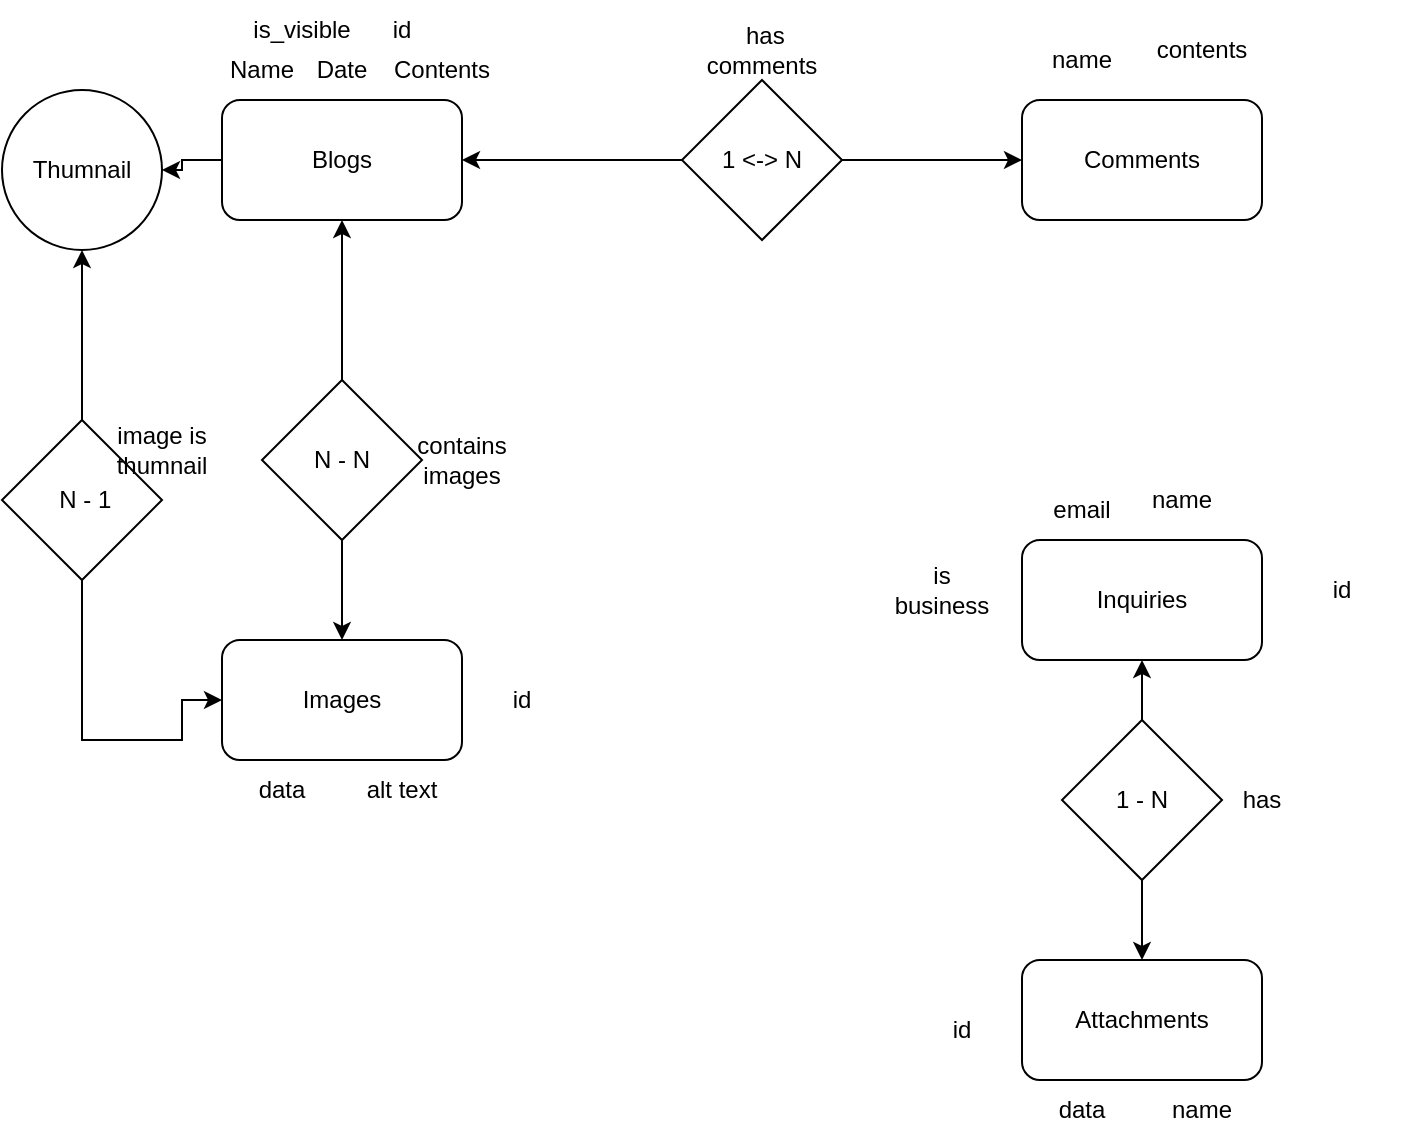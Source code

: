 <mxfile version="26.1.1">
  <diagram name="Page-1" id="1-Dmif6JfqjTOKjk6_ly">
    <mxGraphModel dx="1434" dy="910" grid="1" gridSize="10" guides="1" tooltips="1" connect="1" arrows="1" fold="1" page="1" pageScale="1" pageWidth="850" pageHeight="1100" math="0" shadow="0">
      <root>
        <mxCell id="0" />
        <mxCell id="1" parent="0" />
        <mxCell id="Vpb9VqS_DFOe6_gimyxb-21" value="" style="edgeStyle=orthogonalEdgeStyle;rounded=0;orthogonalLoop=1;jettySize=auto;html=1;" edge="1" parent="1" source="Vpb9VqS_DFOe6_gimyxb-1" target="Vpb9VqS_DFOe6_gimyxb-14">
          <mxGeometry relative="1" as="geometry" />
        </mxCell>
        <mxCell id="Vpb9VqS_DFOe6_gimyxb-1" value="Blogs" style="rounded=1;whiteSpace=wrap;html=1;" vertex="1" parent="1">
          <mxGeometry x="140" y="150" width="120" height="60" as="geometry" />
        </mxCell>
        <mxCell id="Vpb9VqS_DFOe6_gimyxb-2" value="Images" style="rounded=1;whiteSpace=wrap;html=1;" vertex="1" parent="1">
          <mxGeometry x="140" y="420" width="120" height="60" as="geometry" />
        </mxCell>
        <mxCell id="Vpb9VqS_DFOe6_gimyxb-3" value="Comments" style="rounded=1;whiteSpace=wrap;html=1;" vertex="1" parent="1">
          <mxGeometry x="540" y="150" width="120" height="60" as="geometry" />
        </mxCell>
        <mxCell id="Vpb9VqS_DFOe6_gimyxb-4" value="Inquiries" style="rounded=1;whiteSpace=wrap;html=1;" vertex="1" parent="1">
          <mxGeometry x="540" y="370" width="120" height="60" as="geometry" />
        </mxCell>
        <mxCell id="Vpb9VqS_DFOe6_gimyxb-5" value="Attachments" style="rounded=1;whiteSpace=wrap;html=1;" vertex="1" parent="1">
          <mxGeometry x="540" y="580" width="120" height="60" as="geometry" />
        </mxCell>
        <mxCell id="Vpb9VqS_DFOe6_gimyxb-14" value="Thumnail" style="ellipse;whiteSpace=wrap;html=1;aspect=fixed;" vertex="1" parent="1">
          <mxGeometry x="30" y="145" width="80" height="80" as="geometry" />
        </mxCell>
        <mxCell id="Vpb9VqS_DFOe6_gimyxb-16" style="edgeStyle=orthogonalEdgeStyle;rounded=0;orthogonalLoop=1;jettySize=auto;html=1;" edge="1" parent="1" source="Vpb9VqS_DFOe6_gimyxb-15" target="Vpb9VqS_DFOe6_gimyxb-1">
          <mxGeometry relative="1" as="geometry" />
        </mxCell>
        <mxCell id="Vpb9VqS_DFOe6_gimyxb-17" style="edgeStyle=orthogonalEdgeStyle;rounded=0;orthogonalLoop=1;jettySize=auto;html=1;entryX=0;entryY=0.5;entryDx=0;entryDy=0;" edge="1" parent="1" source="Vpb9VqS_DFOe6_gimyxb-15" target="Vpb9VqS_DFOe6_gimyxb-3">
          <mxGeometry relative="1" as="geometry" />
        </mxCell>
        <mxCell id="Vpb9VqS_DFOe6_gimyxb-15" value="1 &amp;lt;-&amp;gt; N" style="rhombus;whiteSpace=wrap;html=1;" vertex="1" parent="1">
          <mxGeometry x="370" y="140" width="80" height="80" as="geometry" />
        </mxCell>
        <mxCell id="Vpb9VqS_DFOe6_gimyxb-19" style="edgeStyle=orthogonalEdgeStyle;rounded=0;orthogonalLoop=1;jettySize=auto;html=1;" edge="1" parent="1" source="Vpb9VqS_DFOe6_gimyxb-18" target="Vpb9VqS_DFOe6_gimyxb-2">
          <mxGeometry relative="1" as="geometry" />
        </mxCell>
        <mxCell id="Vpb9VqS_DFOe6_gimyxb-20" style="edgeStyle=orthogonalEdgeStyle;rounded=0;orthogonalLoop=1;jettySize=auto;html=1;entryX=0.5;entryY=1;entryDx=0;entryDy=0;" edge="1" parent="1" source="Vpb9VqS_DFOe6_gimyxb-18" target="Vpb9VqS_DFOe6_gimyxb-1">
          <mxGeometry relative="1" as="geometry" />
        </mxCell>
        <mxCell id="Vpb9VqS_DFOe6_gimyxb-18" value="N - N" style="rhombus;whiteSpace=wrap;html=1;" vertex="1" parent="1">
          <mxGeometry x="160" y="290" width="80" height="80" as="geometry" />
        </mxCell>
        <mxCell id="Vpb9VqS_DFOe6_gimyxb-24" value="" style="edgeStyle=orthogonalEdgeStyle;rounded=0;orthogonalLoop=1;jettySize=auto;html=1;" edge="1" parent="1" source="Vpb9VqS_DFOe6_gimyxb-22" target="Vpb9VqS_DFOe6_gimyxb-14">
          <mxGeometry relative="1" as="geometry" />
        </mxCell>
        <mxCell id="Vpb9VqS_DFOe6_gimyxb-25" style="edgeStyle=orthogonalEdgeStyle;rounded=0;orthogonalLoop=1;jettySize=auto;html=1;entryX=0;entryY=0.5;entryDx=0;entryDy=0;exitX=0.5;exitY=1;exitDx=0;exitDy=0;" edge="1" parent="1" source="Vpb9VqS_DFOe6_gimyxb-22" target="Vpb9VqS_DFOe6_gimyxb-2">
          <mxGeometry relative="1" as="geometry">
            <Array as="points">
              <mxPoint x="70" y="470" />
              <mxPoint x="120" y="470" />
              <mxPoint x="120" y="450" />
            </Array>
          </mxGeometry>
        </mxCell>
        <mxCell id="Vpb9VqS_DFOe6_gimyxb-22" value="&amp;nbsp;N - 1" style="rhombus;whiteSpace=wrap;html=1;" vertex="1" parent="1">
          <mxGeometry x="30" y="310" width="80" height="80" as="geometry" />
        </mxCell>
        <mxCell id="Vpb9VqS_DFOe6_gimyxb-28" value="" style="edgeStyle=orthogonalEdgeStyle;rounded=0;orthogonalLoop=1;jettySize=auto;html=1;" edge="1" parent="1" source="Vpb9VqS_DFOe6_gimyxb-26" target="Vpb9VqS_DFOe6_gimyxb-4">
          <mxGeometry relative="1" as="geometry" />
        </mxCell>
        <mxCell id="Vpb9VqS_DFOe6_gimyxb-29" value="" style="edgeStyle=orthogonalEdgeStyle;rounded=0;orthogonalLoop=1;jettySize=auto;html=1;" edge="1" parent="1" source="Vpb9VqS_DFOe6_gimyxb-26" target="Vpb9VqS_DFOe6_gimyxb-5">
          <mxGeometry relative="1" as="geometry" />
        </mxCell>
        <mxCell id="Vpb9VqS_DFOe6_gimyxb-26" value="1 - N" style="rhombus;whiteSpace=wrap;html=1;" vertex="1" parent="1">
          <mxGeometry x="560" y="460" width="80" height="80" as="geometry" />
        </mxCell>
        <mxCell id="Vpb9VqS_DFOe6_gimyxb-32" value="&amp;nbsp;has comments " style="text;html=1;align=center;verticalAlign=middle;whiteSpace=wrap;rounded=0;" vertex="1" parent="1">
          <mxGeometry x="380" y="110" width="60" height="30" as="geometry" />
        </mxCell>
        <mxCell id="Vpb9VqS_DFOe6_gimyxb-33" value="contains images" style="text;html=1;align=center;verticalAlign=middle;whiteSpace=wrap;rounded=0;" vertex="1" parent="1">
          <mxGeometry x="230" y="315" width="60" height="30" as="geometry" />
        </mxCell>
        <mxCell id="Vpb9VqS_DFOe6_gimyxb-34" value="image is thumnail" style="text;html=1;align=center;verticalAlign=middle;whiteSpace=wrap;rounded=0;" vertex="1" parent="1">
          <mxGeometry x="80" y="310" width="60" height="30" as="geometry" />
        </mxCell>
        <mxCell id="Vpb9VqS_DFOe6_gimyxb-35" value="has" style="text;html=1;align=center;verticalAlign=middle;whiteSpace=wrap;rounded=0;" vertex="1" parent="1">
          <mxGeometry x="630" y="485" width="60" height="30" as="geometry" />
        </mxCell>
        <mxCell id="Vpb9VqS_DFOe6_gimyxb-36" value="Name" style="text;html=1;align=center;verticalAlign=middle;whiteSpace=wrap;rounded=0;" vertex="1" parent="1">
          <mxGeometry x="130" y="120" width="60" height="30" as="geometry" />
        </mxCell>
        <mxCell id="Vpb9VqS_DFOe6_gimyxb-37" value="Contents" style="text;html=1;align=center;verticalAlign=middle;whiteSpace=wrap;rounded=0;" vertex="1" parent="1">
          <mxGeometry x="220" y="120" width="60" height="30" as="geometry" />
        </mxCell>
        <mxCell id="Vpb9VqS_DFOe6_gimyxb-39" value="Date" style="text;html=1;align=center;verticalAlign=middle;whiteSpace=wrap;rounded=0;" vertex="1" parent="1">
          <mxGeometry x="170" y="120" width="60" height="30" as="geometry" />
        </mxCell>
        <mxCell id="Vpb9VqS_DFOe6_gimyxb-40" value="name" style="text;html=1;align=center;verticalAlign=middle;whiteSpace=wrap;rounded=0;" vertex="1" parent="1">
          <mxGeometry x="540" y="115" width="60" height="30" as="geometry" />
        </mxCell>
        <mxCell id="Vpb9VqS_DFOe6_gimyxb-41" value="contents" style="text;html=1;align=center;verticalAlign=middle;whiteSpace=wrap;rounded=0;" vertex="1" parent="1">
          <mxGeometry x="600" y="110" width="60" height="30" as="geometry" />
        </mxCell>
        <mxCell id="Vpb9VqS_DFOe6_gimyxb-42" value="data" style="text;html=1;align=center;verticalAlign=middle;whiteSpace=wrap;rounded=0;" vertex="1" parent="1">
          <mxGeometry x="140" y="480" width="60" height="30" as="geometry" />
        </mxCell>
        <mxCell id="Vpb9VqS_DFOe6_gimyxb-43" value="alt text" style="text;html=1;align=center;verticalAlign=middle;whiteSpace=wrap;rounded=0;" vertex="1" parent="1">
          <mxGeometry x="200" y="480" width="60" height="30" as="geometry" />
        </mxCell>
        <mxCell id="Vpb9VqS_DFOe6_gimyxb-44" value="email" style="text;html=1;align=center;verticalAlign=middle;whiteSpace=wrap;rounded=0;" vertex="1" parent="1">
          <mxGeometry x="540" y="340" width="60" height="30" as="geometry" />
        </mxCell>
        <mxCell id="Vpb9VqS_DFOe6_gimyxb-46" value="name" style="text;html=1;align=center;verticalAlign=middle;whiteSpace=wrap;rounded=0;" vertex="1" parent="1">
          <mxGeometry x="590" y="335" width="60" height="30" as="geometry" />
        </mxCell>
        <mxCell id="Vpb9VqS_DFOe6_gimyxb-47" value="is business" style="text;html=1;align=center;verticalAlign=middle;whiteSpace=wrap;rounded=0;" vertex="1" parent="1">
          <mxGeometry x="470" y="380" width="60" height="30" as="geometry" />
        </mxCell>
        <mxCell id="Vpb9VqS_DFOe6_gimyxb-48" value="id" style="text;html=1;align=center;verticalAlign=middle;whiteSpace=wrap;rounded=0;" vertex="1" parent="1">
          <mxGeometry x="670" y="380" width="60" height="30" as="geometry" />
        </mxCell>
        <mxCell id="Vpb9VqS_DFOe6_gimyxb-49" value="is_visible" style="text;html=1;align=center;verticalAlign=middle;whiteSpace=wrap;rounded=0;" vertex="1" parent="1">
          <mxGeometry x="150" y="100" width="60" height="30" as="geometry" />
        </mxCell>
        <mxCell id="Vpb9VqS_DFOe6_gimyxb-50" value="id" style="text;html=1;align=center;verticalAlign=middle;whiteSpace=wrap;rounded=0;" vertex="1" parent="1">
          <mxGeometry x="200" y="100" width="60" height="30" as="geometry" />
        </mxCell>
        <mxCell id="Vpb9VqS_DFOe6_gimyxb-51" value="name" style="text;html=1;align=center;verticalAlign=middle;whiteSpace=wrap;rounded=0;" vertex="1" parent="1">
          <mxGeometry x="600" y="640" width="60" height="30" as="geometry" />
        </mxCell>
        <mxCell id="Vpb9VqS_DFOe6_gimyxb-52" value="data" style="text;html=1;align=center;verticalAlign=middle;whiteSpace=wrap;rounded=0;" vertex="1" parent="1">
          <mxGeometry x="540" y="640" width="60" height="30" as="geometry" />
        </mxCell>
        <mxCell id="Vpb9VqS_DFOe6_gimyxb-53" value="id" style="text;html=1;align=center;verticalAlign=middle;whiteSpace=wrap;rounded=0;" vertex="1" parent="1">
          <mxGeometry x="480" y="600" width="60" height="30" as="geometry" />
        </mxCell>
        <mxCell id="Vpb9VqS_DFOe6_gimyxb-54" value="id" style="text;html=1;align=center;verticalAlign=middle;whiteSpace=wrap;rounded=0;" vertex="1" parent="1">
          <mxGeometry x="260" y="435" width="60" height="30" as="geometry" />
        </mxCell>
      </root>
    </mxGraphModel>
  </diagram>
</mxfile>
